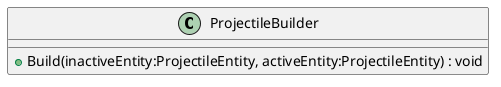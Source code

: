 @startuml
class ProjectileBuilder {
    + Build(inactiveEntity:ProjectileEntity, activeEntity:ProjectileEntity) : void
}
@enduml
